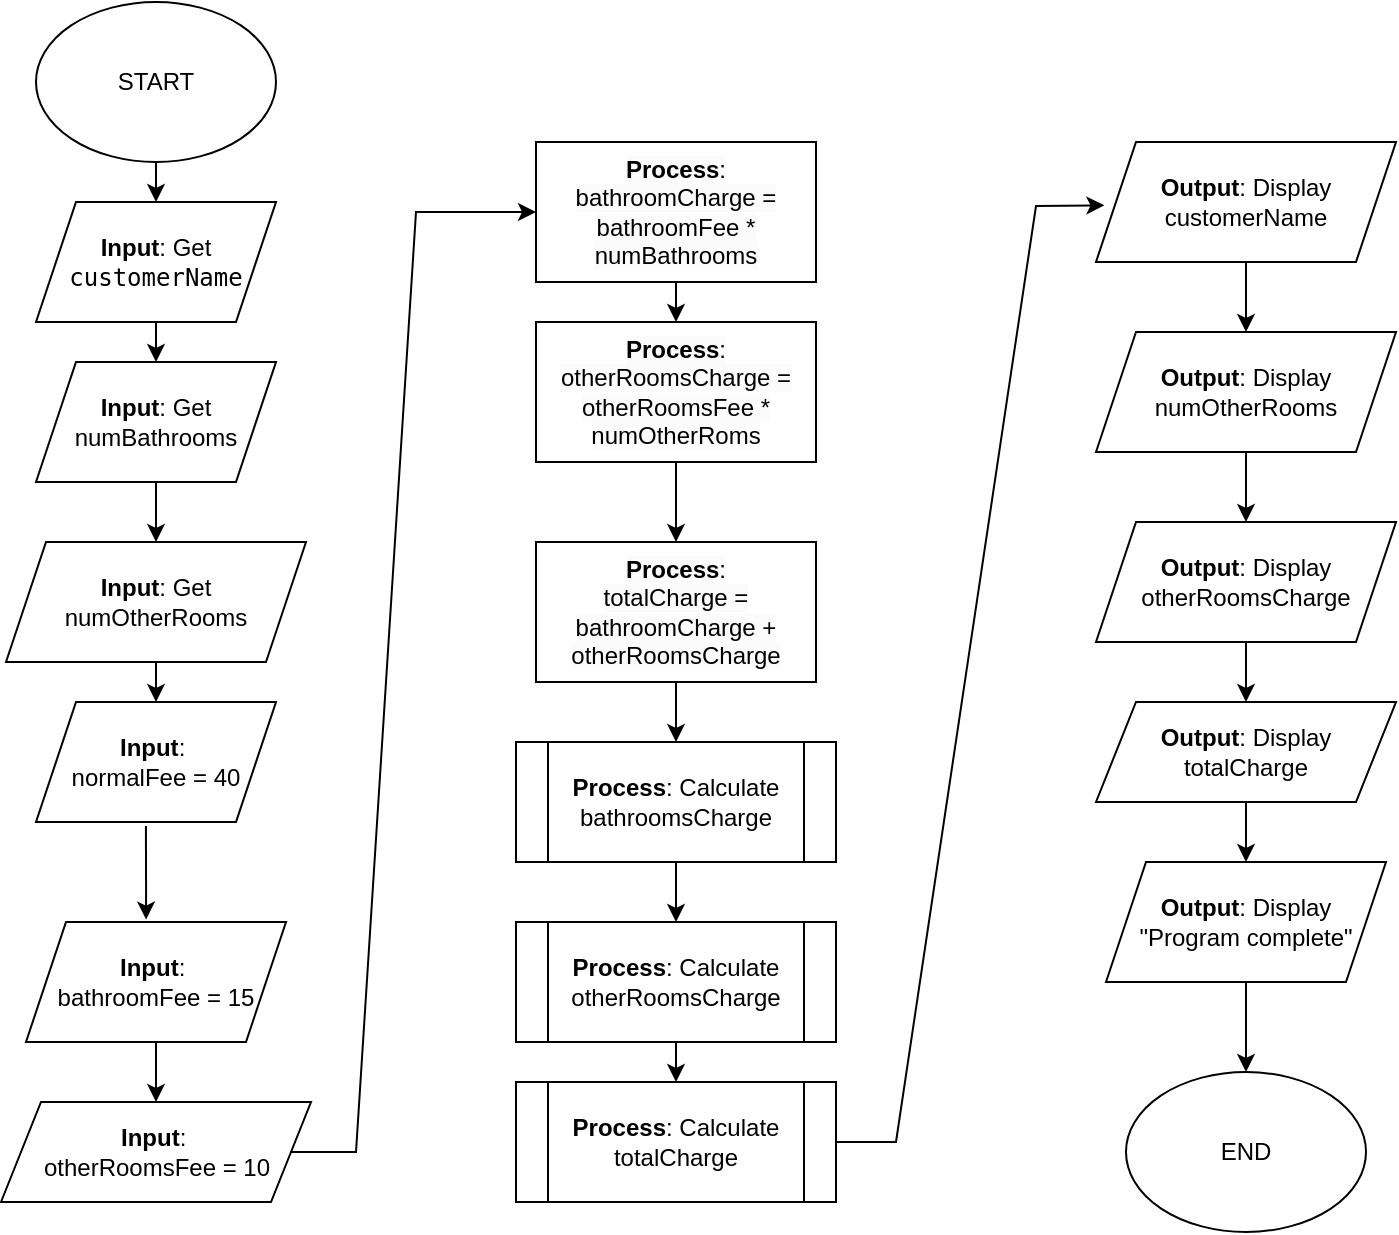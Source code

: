 <mxfile version="24.7.8">
  <diagram name="Page-1" id="FT5NxyrCxKl75aSBoO3l">
    <mxGraphModel dx="1014" dy="1865" grid="1" gridSize="10" guides="1" tooltips="1" connect="1" arrows="1" fold="1" page="1" pageScale="1" pageWidth="850" pageHeight="1100" math="0" shadow="0">
      <root>
        <mxCell id="0" />
        <mxCell id="1" parent="0" />
        <mxCell id="corKyDVkkb00_pDAACmw-1" value="START" style="ellipse;whiteSpace=wrap;html=1;fontFamily=Helvetica;fontStyle=0" parent="1" vertex="1">
          <mxGeometry x="40" y="-10" width="120" height="80" as="geometry" />
        </mxCell>
        <mxCell id="corKyDVkkb00_pDAACmw-2" value="&lt;strong&gt;Input&lt;/strong&gt;: Get &lt;code&gt;customerName&lt;/code&gt;" style="shape=parallelogram;perimeter=parallelogramPerimeter;whiteSpace=wrap;html=1;fixedSize=1;fontFamily=Helvetica;fontStyle=0" parent="1" vertex="1">
          <mxGeometry x="40" y="90" width="120" height="60" as="geometry" />
        </mxCell>
        <mxCell id="corKyDVkkb00_pDAACmw-3" value="&lt;strong&gt;Input&lt;/strong&gt;: Get numBathrooms" style="shape=parallelogram;perimeter=parallelogramPerimeter;whiteSpace=wrap;html=1;fixedSize=1;fontFamily=Helvetica;fontStyle=0" parent="1" vertex="1">
          <mxGeometry x="40" y="170" width="120" height="60" as="geometry" />
        </mxCell>
        <mxCell id="corKyDVkkb00_pDAACmw-4" value="&lt;strong&gt;Input&lt;/strong&gt;: Get numOtherRooms" style="shape=parallelogram;perimeter=parallelogramPerimeter;whiteSpace=wrap;html=1;fixedSize=1;fontFamily=Helvetica;fontStyle=0" parent="1" vertex="1">
          <mxGeometry x="25" y="260" width="150" height="60" as="geometry" />
        </mxCell>
        <mxCell id="corKyDVkkb00_pDAACmw-5" value="&lt;strong&gt;Process&lt;/strong&gt;: Calculate otherRoomsCharge" style="shape=process;whiteSpace=wrap;html=1;backgroundOutline=1;fontFamily=Helvetica;fontStyle=0" parent="1" vertex="1">
          <mxGeometry x="280" y="450" width="160" height="60" as="geometry" />
        </mxCell>
        <mxCell id="corKyDVkkb00_pDAACmw-6" value="&lt;strong&gt;Process&lt;/strong&gt;: Calculate totalCharge" style="shape=process;whiteSpace=wrap;html=1;backgroundOutline=1;fontFamily=Helvetica;fontStyle=0" parent="1" vertex="1">
          <mxGeometry x="280" y="530" width="160" height="60" as="geometry" />
        </mxCell>
        <mxCell id="corKyDVkkb00_pDAACmw-7" value="&lt;strong&gt;Process&lt;/strong&gt;: Calculate bathroomsCharge" style="shape=process;whiteSpace=wrap;html=1;backgroundOutline=1;fontFamily=Helvetica;fontStyle=0" parent="1" vertex="1">
          <mxGeometry x="280" y="360" width="160" height="60" as="geometry" />
        </mxCell>
        <mxCell id="corKyDVkkb00_pDAACmw-8" value="&lt;strong&gt;Output&lt;/strong&gt;: Display customerName" style="shape=parallelogram;perimeter=parallelogramPerimeter;whiteSpace=wrap;html=1;fixedSize=1;fontFamily=Helvetica;fontStyle=0" parent="1" vertex="1">
          <mxGeometry x="570" y="60" width="150" height="60" as="geometry" />
        </mxCell>
        <mxCell id="corKyDVkkb00_pDAACmw-10" value="&lt;strong&gt;Output&lt;/strong&gt;: Display numOtherRooms" style="shape=parallelogram;perimeter=parallelogramPerimeter;whiteSpace=wrap;html=1;fixedSize=1;fontFamily=Helvetica;fontStyle=0" parent="1" vertex="1">
          <mxGeometry x="570" y="155" width="150" height="60" as="geometry" />
        </mxCell>
        <mxCell id="corKyDVkkb00_pDAACmw-11" value="&lt;strong&gt;Output&lt;/strong&gt;: Display totalCharge" style="shape=parallelogram;perimeter=parallelogramPerimeter;whiteSpace=wrap;html=1;fixedSize=1;fontFamily=Helvetica;fontStyle=0" parent="1" vertex="1">
          <mxGeometry x="570" y="340" width="150" height="50" as="geometry" />
        </mxCell>
        <mxCell id="corKyDVkkb00_pDAACmw-13" value="END" style="ellipse;whiteSpace=wrap;html=1;fontFamily=Helvetica;fontStyle=0" parent="1" vertex="1">
          <mxGeometry x="585" y="525" width="120" height="80" as="geometry" />
        </mxCell>
        <mxCell id="corKyDVkkb00_pDAACmw-14" value="" style="endArrow=classic;html=1;rounded=0;exitX=0.5;exitY=1;exitDx=0;exitDy=0;entryX=0.5;entryY=0;entryDx=0;entryDy=0;fontFamily=Helvetica;fontStyle=0" parent="1" source="corKyDVkkb00_pDAACmw-2" target="corKyDVkkb00_pDAACmw-3" edge="1">
          <mxGeometry width="50" height="50" relative="1" as="geometry">
            <mxPoint x="400" y="400" as="sourcePoint" />
            <mxPoint x="450" y="350" as="targetPoint" />
          </mxGeometry>
        </mxCell>
        <mxCell id="corKyDVkkb00_pDAACmw-12" value="&lt;strong&gt;Output&lt;/strong&gt;: Display &quot;Program complete&quot;" style="shape=parallelogram;perimeter=parallelogramPerimeter;whiteSpace=wrap;html=1;fixedSize=1;fontFamily=Helvetica;fontStyle=0" parent="1" vertex="1">
          <mxGeometry x="575" y="420" width="140" height="60" as="geometry" />
        </mxCell>
        <mxCell id="corKyDVkkb00_pDAACmw-22" value="" style="endArrow=classic;html=1;rounded=0;entryX=0.5;entryY=0;entryDx=0;entryDy=0;exitX=0.5;exitY=1;exitDx=0;exitDy=0;fontFamily=Helvetica;fontStyle=0" parent="1" source="corKyDVkkb00_pDAACmw-8" target="corKyDVkkb00_pDAACmw-10" edge="1">
          <mxGeometry width="50" height="50" relative="1" as="geometry">
            <mxPoint x="400" y="400" as="sourcePoint" />
            <mxPoint x="645" y="140" as="targetPoint" />
          </mxGeometry>
        </mxCell>
        <mxCell id="corKyDVkkb00_pDAACmw-25" value="" style="endArrow=classic;html=1;rounded=0;exitX=0.5;exitY=1;exitDx=0;exitDy=0;entryX=0.5;entryY=0;entryDx=0;entryDy=0;fontFamily=Helvetica;fontStyle=0" parent="1" source="corKyDVkkb00_pDAACmw-11" target="corKyDVkkb00_pDAACmw-12" edge="1">
          <mxGeometry width="50" height="50" relative="1" as="geometry">
            <mxPoint x="400" y="400" as="sourcePoint" />
            <mxPoint x="450" y="350" as="targetPoint" />
          </mxGeometry>
        </mxCell>
        <mxCell id="corKyDVkkb00_pDAACmw-26" value="" style="endArrow=classic;html=1;rounded=0;entryX=0.5;entryY=0;entryDx=0;entryDy=0;exitX=0.5;exitY=1;exitDx=0;exitDy=0;fontFamily=Helvetica;fontStyle=0" parent="1" source="corKyDVkkb00_pDAACmw-12" target="corKyDVkkb00_pDAACmw-13" edge="1">
          <mxGeometry width="50" height="50" relative="1" as="geometry">
            <mxPoint x="400" y="400" as="sourcePoint" />
            <mxPoint x="450" y="350" as="targetPoint" />
          </mxGeometry>
        </mxCell>
        <mxCell id="-ISh1TWFzGcS-yHQbqMt-3" value="&lt;strong&gt;Input&lt;/strong&gt;:&amp;nbsp;&lt;div&gt;bathroomFee = 15&lt;/div&gt;" style="shape=parallelogram;perimeter=parallelogramPerimeter;whiteSpace=wrap;html=1;fixedSize=1;fontFamily=Helvetica;fontStyle=0" parent="1" vertex="1">
          <mxGeometry x="35" y="450" width="130" height="60" as="geometry" />
        </mxCell>
        <mxCell id="-ISh1TWFzGcS-yHQbqMt-4" value="&lt;strong&gt;Input&lt;/strong&gt;:&amp;nbsp;&lt;div&gt;normalFee = 40&lt;/div&gt;" style="shape=parallelogram;perimeter=parallelogramPerimeter;whiteSpace=wrap;html=1;fixedSize=1;fontFamily=Helvetica;fontStyle=0" parent="1" vertex="1">
          <mxGeometry x="40" y="340" width="120" height="60" as="geometry" />
        </mxCell>
        <mxCell id="-ISh1TWFzGcS-yHQbqMt-5" value="&lt;strong&gt;Input&lt;/strong&gt;:&amp;nbsp;&lt;div&gt;otherRoomsFee = 10&lt;/div&gt;" style="shape=parallelogram;perimeter=parallelogramPerimeter;whiteSpace=wrap;html=1;fixedSize=1;fontFamily=Helvetica;fontStyle=0" parent="1" vertex="1">
          <mxGeometry x="22.5" y="540" width="155" height="50" as="geometry" />
        </mxCell>
        <mxCell id="-ISh1TWFzGcS-yHQbqMt-11" value="&lt;div&gt;&lt;span style=&quot;color: rgb(0, 0, 0); font-family: Helvetica; font-size: 12px; font-style: normal; font-variant-ligatures: normal; font-variant-caps: normal; font-weight: 400; letter-spacing: normal; orphans: 2; text-align: center; text-indent: 0px; text-transform: none; widows: 2; word-spacing: 0px; -webkit-text-stroke-width: 0px; white-space: normal; background-color: rgb(251, 251, 251); text-decoration-thickness: initial; text-decoration-style: initial; text-decoration-color: initial; display: inline !important; float: none;&quot;&gt;&lt;strong&gt;&lt;br&gt;&lt;/strong&gt;&lt;/span&gt;&lt;/div&gt;&lt;span style=&quot;color: rgb(0, 0, 0); font-family: Helvetica; font-size: 12px; font-style: normal; font-variant-ligatures: normal; font-variant-caps: normal; font-weight: 400; letter-spacing: normal; orphans: 2; text-align: center; text-indent: 0px; text-transform: none; widows: 2; word-spacing: 0px; -webkit-text-stroke-width: 0px; white-space: normal; background-color: rgb(251, 251, 251); text-decoration-thickness: initial; text-decoration-style: initial; text-decoration-color: initial; display: inline !important; float: none;&quot;&gt;&lt;strong&gt;Process&lt;/strong&gt;:&lt;br&gt;&lt;/span&gt;&lt;div&gt;&lt;span style=&quot;color: rgb(0, 0, 0); font-family: Helvetica; font-size: 12px; font-style: normal; font-variant-ligatures: normal; font-variant-caps: normal; font-weight: 400; letter-spacing: normal; orphans: 2; text-align: center; text-indent: 0px; text-transform: none; widows: 2; word-spacing: 0px; -webkit-text-stroke-width: 0px; white-space: normal; background-color: rgb(251, 251, 251); text-decoration-thickness: initial; text-decoration-style: initial; text-decoration-color: initial; display: inline !important; float: none;&quot;&gt;bathroomCharge = bathroomFee * numBathrooms&lt;/span&gt;&lt;br&gt;&lt;br&gt;&lt;/div&gt;" style="rounded=0;whiteSpace=wrap;html=1;" parent="1" vertex="1">
          <mxGeometry x="290" y="60" width="140" height="70" as="geometry" />
        </mxCell>
        <mxCell id="-ISh1TWFzGcS-yHQbqMt-12" value="&lt;div&gt;&lt;span style=&quot;color: rgb(0, 0, 0); font-family: Helvetica; font-size: 12px; font-style: normal; font-variant-ligatures: normal; font-variant-caps: normal; font-weight: 400; letter-spacing: normal; orphans: 2; text-align: center; text-indent: 0px; text-transform: none; widows: 2; word-spacing: 0px; -webkit-text-stroke-width: 0px; white-space: normal; background-color: rgb(251, 251, 251); text-decoration-thickness: initial; text-decoration-style: initial; text-decoration-color: initial; display: inline !important; float: none;&quot;&gt;&lt;strong&gt;&lt;br&gt;&lt;/strong&gt;&lt;/span&gt;&lt;/div&gt;&lt;span style=&quot;color: rgb(0, 0, 0); font-family: Helvetica; font-size: 12px; font-style: normal; font-variant-ligatures: normal; font-variant-caps: normal; font-weight: 400; letter-spacing: normal; orphans: 2; text-align: center; text-indent: 0px; text-transform: none; widows: 2; word-spacing: 0px; -webkit-text-stroke-width: 0px; white-space: normal; background-color: rgb(251, 251, 251); text-decoration-thickness: initial; text-decoration-style: initial; text-decoration-color: initial; display: inline !important; float: none;&quot;&gt;&lt;strong&gt;Process&lt;/strong&gt;:&lt;br&gt;&lt;/span&gt;&lt;div&gt;&lt;span style=&quot;color: rgb(0, 0, 0); font-family: Helvetica; font-size: 12px; font-style: normal; font-variant-ligatures: normal; font-variant-caps: normal; font-weight: 400; letter-spacing: normal; orphans: 2; text-align: center; text-indent: 0px; text-transform: none; widows: 2; word-spacing: 0px; -webkit-text-stroke-width: 0px; white-space: normal; background-color: rgb(251, 251, 251); text-decoration-thickness: initial; text-decoration-style: initial; text-decoration-color: initial; display: inline !important; float: none;&quot;&gt;otherRoomsCharge = otherRoomsFee * numOtherRoms&lt;/span&gt;&lt;br&gt;&lt;br&gt;&lt;/div&gt;" style="rounded=0;whiteSpace=wrap;html=1;" parent="1" vertex="1">
          <mxGeometry x="290" y="150" width="140" height="70" as="geometry" />
        </mxCell>
        <mxCell id="-ISh1TWFzGcS-yHQbqMt-13" value="" style="endArrow=classic;html=1;rounded=0;exitX=0.5;exitY=1;exitDx=0;exitDy=0;entryX=0.5;entryY=0;entryDx=0;entryDy=0;" parent="1" source="corKyDVkkb00_pDAACmw-3" target="corKyDVkkb00_pDAACmw-4" edge="1">
          <mxGeometry width="50" height="50" relative="1" as="geometry">
            <mxPoint x="410" y="250" as="sourcePoint" />
            <mxPoint x="460" y="200" as="targetPoint" />
          </mxGeometry>
        </mxCell>
        <mxCell id="-ISh1TWFzGcS-yHQbqMt-14" value="" style="endArrow=classic;html=1;rounded=0;exitX=0.5;exitY=1;exitDx=0;exitDy=0;entryX=0.5;entryY=0;entryDx=0;entryDy=0;" parent="1" source="corKyDVkkb00_pDAACmw-4" target="-ISh1TWFzGcS-yHQbqMt-4" edge="1">
          <mxGeometry width="50" height="50" relative="1" as="geometry">
            <mxPoint x="410" y="420" as="sourcePoint" />
            <mxPoint x="460" y="370" as="targetPoint" />
          </mxGeometry>
        </mxCell>
        <mxCell id="-ISh1TWFzGcS-yHQbqMt-15" value="" style="endArrow=classic;html=1;rounded=0;exitX=0.458;exitY=1.033;exitDx=0;exitDy=0;exitPerimeter=0;entryX=0.462;entryY=-0.02;entryDx=0;entryDy=0;entryPerimeter=0;" parent="1" source="-ISh1TWFzGcS-yHQbqMt-4" target="-ISh1TWFzGcS-yHQbqMt-3" edge="1">
          <mxGeometry width="50" height="50" relative="1" as="geometry">
            <mxPoint x="410" y="420" as="sourcePoint" />
            <mxPoint x="460" y="370" as="targetPoint" />
          </mxGeometry>
        </mxCell>
        <mxCell id="-ISh1TWFzGcS-yHQbqMt-16" value="" style="endArrow=classic;html=1;rounded=0;exitX=0.5;exitY=1;exitDx=0;exitDy=0;entryX=0.5;entryY=0;entryDx=0;entryDy=0;" parent="1" source="-ISh1TWFzGcS-yHQbqMt-3" target="-ISh1TWFzGcS-yHQbqMt-5" edge="1">
          <mxGeometry width="50" height="50" relative="1" as="geometry">
            <mxPoint x="410" y="420" as="sourcePoint" />
            <mxPoint x="460" y="370" as="targetPoint" />
          </mxGeometry>
        </mxCell>
        <mxCell id="-ISh1TWFzGcS-yHQbqMt-18" value="" style="endArrow=classic;html=1;rounded=0;exitX=0.5;exitY=1;exitDx=0;exitDy=0;entryX=0.5;entryY=0;entryDx=0;entryDy=0;" parent="1" source="-ISh1TWFzGcS-yHQbqMt-11" target="-ISh1TWFzGcS-yHQbqMt-12" edge="1">
          <mxGeometry width="50" height="50" relative="1" as="geometry">
            <mxPoint x="410" y="620" as="sourcePoint" />
            <mxPoint x="460" y="570" as="targetPoint" />
          </mxGeometry>
        </mxCell>
        <mxCell id="-ISh1TWFzGcS-yHQbqMt-20" value="&lt;div&gt;&lt;span style=&quot;color: rgb(0, 0, 0); font-family: Helvetica; font-size: 12px; font-style: normal; font-variant-ligatures: normal; font-variant-caps: normal; font-weight: 400; letter-spacing: normal; orphans: 2; text-align: center; text-indent: 0px; text-transform: none; widows: 2; word-spacing: 0px; -webkit-text-stroke-width: 0px; white-space: normal; background-color: rgb(251, 251, 251); text-decoration-thickness: initial; text-decoration-style: initial; text-decoration-color: initial; display: inline !important; float: none;&quot;&gt;&lt;strong&gt;&lt;br&gt;&lt;/strong&gt;&lt;/span&gt;&lt;/div&gt;&lt;span style=&quot;color: rgb(0, 0, 0); font-family: Helvetica; font-size: 12px; font-style: normal; font-variant-ligatures: normal; font-variant-caps: normal; font-weight: 400; letter-spacing: normal; orphans: 2; text-align: center; text-indent: 0px; text-transform: none; widows: 2; word-spacing: 0px; -webkit-text-stroke-width: 0px; white-space: normal; background-color: rgb(251, 251, 251); text-decoration-thickness: initial; text-decoration-style: initial; text-decoration-color: initial; display: inline !important; float: none;&quot;&gt;&lt;strong&gt;Process&lt;/strong&gt;:&lt;br&gt;&lt;/span&gt;&lt;div&gt;&lt;span style=&quot;color: rgb(0, 0, 0); font-family: Helvetica; font-size: 12px; font-style: normal; font-variant-ligatures: normal; font-variant-caps: normal; font-weight: 400; letter-spacing: normal; orphans: 2; text-align: center; text-indent: 0px; text-transform: none; widows: 2; word-spacing: 0px; -webkit-text-stroke-width: 0px; white-space: normal; background-color: rgb(251, 251, 251); text-decoration-thickness: initial; text-decoration-style: initial; text-decoration-color: initial; display: inline !important; float: none;&quot;&gt;totalCharge = bathroomCharge + otherRoomsCharge&lt;/span&gt;&lt;br&gt;&lt;br&gt;&lt;/div&gt;" style="rounded=0;whiteSpace=wrap;html=1;" parent="1" vertex="1">
          <mxGeometry x="290" y="260" width="140" height="70" as="geometry" />
        </mxCell>
        <mxCell id="-ISh1TWFzGcS-yHQbqMt-22" value="" style="endArrow=classic;html=1;rounded=0;exitX=0.5;exitY=1;exitDx=0;exitDy=0;" parent="1" source="-ISh1TWFzGcS-yHQbqMt-12" target="-ISh1TWFzGcS-yHQbqMt-20" edge="1">
          <mxGeometry width="50" height="50" relative="1" as="geometry">
            <mxPoint x="410" y="360" as="sourcePoint" />
            <mxPoint x="460" y="310" as="targetPoint" />
          </mxGeometry>
        </mxCell>
        <mxCell id="-ISh1TWFzGcS-yHQbqMt-23" value="" style="endArrow=classic;html=1;rounded=0;exitX=1;exitY=0.5;exitDx=0;exitDy=0;entryX=0;entryY=0.5;entryDx=0;entryDy=0;" parent="1" source="-ISh1TWFzGcS-yHQbqMt-5" target="-ISh1TWFzGcS-yHQbqMt-11" edge="1">
          <mxGeometry width="50" height="50" relative="1" as="geometry">
            <mxPoint x="410" y="360" as="sourcePoint" />
            <mxPoint x="460" y="310" as="targetPoint" />
            <Array as="points">
              <mxPoint x="200" y="565" />
              <mxPoint x="230" y="95" />
            </Array>
          </mxGeometry>
        </mxCell>
        <mxCell id="-ISh1TWFzGcS-yHQbqMt-24" value="" style="endArrow=classic;html=1;rounded=0;exitX=0.5;exitY=1;exitDx=0;exitDy=0;entryX=0.5;entryY=0;entryDx=0;entryDy=0;" parent="1" source="-ISh1TWFzGcS-yHQbqMt-20" target="corKyDVkkb00_pDAACmw-7" edge="1">
          <mxGeometry width="50" height="50" relative="1" as="geometry">
            <mxPoint x="410" y="360" as="sourcePoint" />
            <mxPoint x="460" y="310" as="targetPoint" />
          </mxGeometry>
        </mxCell>
        <mxCell id="-ISh1TWFzGcS-yHQbqMt-25" value="" style="endArrow=classic;html=1;rounded=0;entryX=0.5;entryY=0;entryDx=0;entryDy=0;exitX=0.5;exitY=1;exitDx=0;exitDy=0;" parent="1" source="corKyDVkkb00_pDAACmw-7" target="corKyDVkkb00_pDAACmw-5" edge="1">
          <mxGeometry width="50" height="50" relative="1" as="geometry">
            <mxPoint x="410" y="360" as="sourcePoint" />
            <mxPoint x="460" y="310" as="targetPoint" />
          </mxGeometry>
        </mxCell>
        <mxCell id="-ISh1TWFzGcS-yHQbqMt-26" value="" style="endArrow=classic;html=1;rounded=0;entryX=0.5;entryY=0;entryDx=0;entryDy=0;exitX=0.5;exitY=1;exitDx=0;exitDy=0;" parent="1" source="corKyDVkkb00_pDAACmw-5" target="corKyDVkkb00_pDAACmw-6" edge="1">
          <mxGeometry width="50" height="50" relative="1" as="geometry">
            <mxPoint x="410" y="360" as="sourcePoint" />
            <mxPoint x="460" y="310" as="targetPoint" />
          </mxGeometry>
        </mxCell>
        <mxCell id="-ISh1TWFzGcS-yHQbqMt-27" value="" style="endArrow=classic;html=1;rounded=0;entryX=0.028;entryY=0.527;entryDx=0;entryDy=0;entryPerimeter=0;exitX=1;exitY=0.5;exitDx=0;exitDy=0;" parent="1" source="corKyDVkkb00_pDAACmw-6" target="corKyDVkkb00_pDAACmw-8" edge="1">
          <mxGeometry width="50" height="50" relative="1" as="geometry">
            <mxPoint x="410" y="360" as="sourcePoint" />
            <mxPoint x="460" y="310" as="targetPoint" />
            <Array as="points">
              <mxPoint x="470" y="560" />
              <mxPoint x="540" y="92" />
            </Array>
          </mxGeometry>
        </mxCell>
        <mxCell id="-ISh1TWFzGcS-yHQbqMt-28" value="" style="endArrow=classic;html=1;rounded=0;entryX=0.5;entryY=0;entryDx=0;entryDy=0;exitX=0.5;exitY=1;exitDx=0;exitDy=0;" parent="1" source="corKyDVkkb00_pDAACmw-1" target="corKyDVkkb00_pDAACmw-2" edge="1">
          <mxGeometry width="50" height="50" relative="1" as="geometry">
            <mxPoint x="410" y="360" as="sourcePoint" />
            <mxPoint x="460" y="310" as="targetPoint" />
          </mxGeometry>
        </mxCell>
        <mxCell id="mnu5H-pJQSqw3kYPx2SQ-1" value="&lt;strong&gt;Output&lt;/strong&gt;: Display otherRoomsCharge" style="shape=parallelogram;perimeter=parallelogramPerimeter;whiteSpace=wrap;html=1;fixedSize=1;fontFamily=Helvetica;fontStyle=0" vertex="1" parent="1">
          <mxGeometry x="570" y="250" width="150" height="60" as="geometry" />
        </mxCell>
        <mxCell id="mnu5H-pJQSqw3kYPx2SQ-2" value="" style="endArrow=classic;html=1;rounded=0;entryX=0.5;entryY=0;entryDx=0;entryDy=0;exitX=0.5;exitY=1;exitDx=0;exitDy=0;" edge="1" parent="1" source="corKyDVkkb00_pDAACmw-10" target="mnu5H-pJQSqw3kYPx2SQ-1">
          <mxGeometry width="50" height="50" relative="1" as="geometry">
            <mxPoint x="400" y="220" as="sourcePoint" />
            <mxPoint x="450" y="170" as="targetPoint" />
          </mxGeometry>
        </mxCell>
        <mxCell id="mnu5H-pJQSqw3kYPx2SQ-3" value="" style="endArrow=classic;html=1;rounded=0;entryX=0.5;entryY=0;entryDx=0;entryDy=0;exitX=0.5;exitY=1;exitDx=0;exitDy=0;" edge="1" parent="1" source="mnu5H-pJQSqw3kYPx2SQ-1" target="corKyDVkkb00_pDAACmw-11">
          <mxGeometry width="50" height="50" relative="1" as="geometry">
            <mxPoint x="400" y="220" as="sourcePoint" />
            <mxPoint x="450" y="170" as="targetPoint" />
          </mxGeometry>
        </mxCell>
      </root>
    </mxGraphModel>
  </diagram>
</mxfile>
